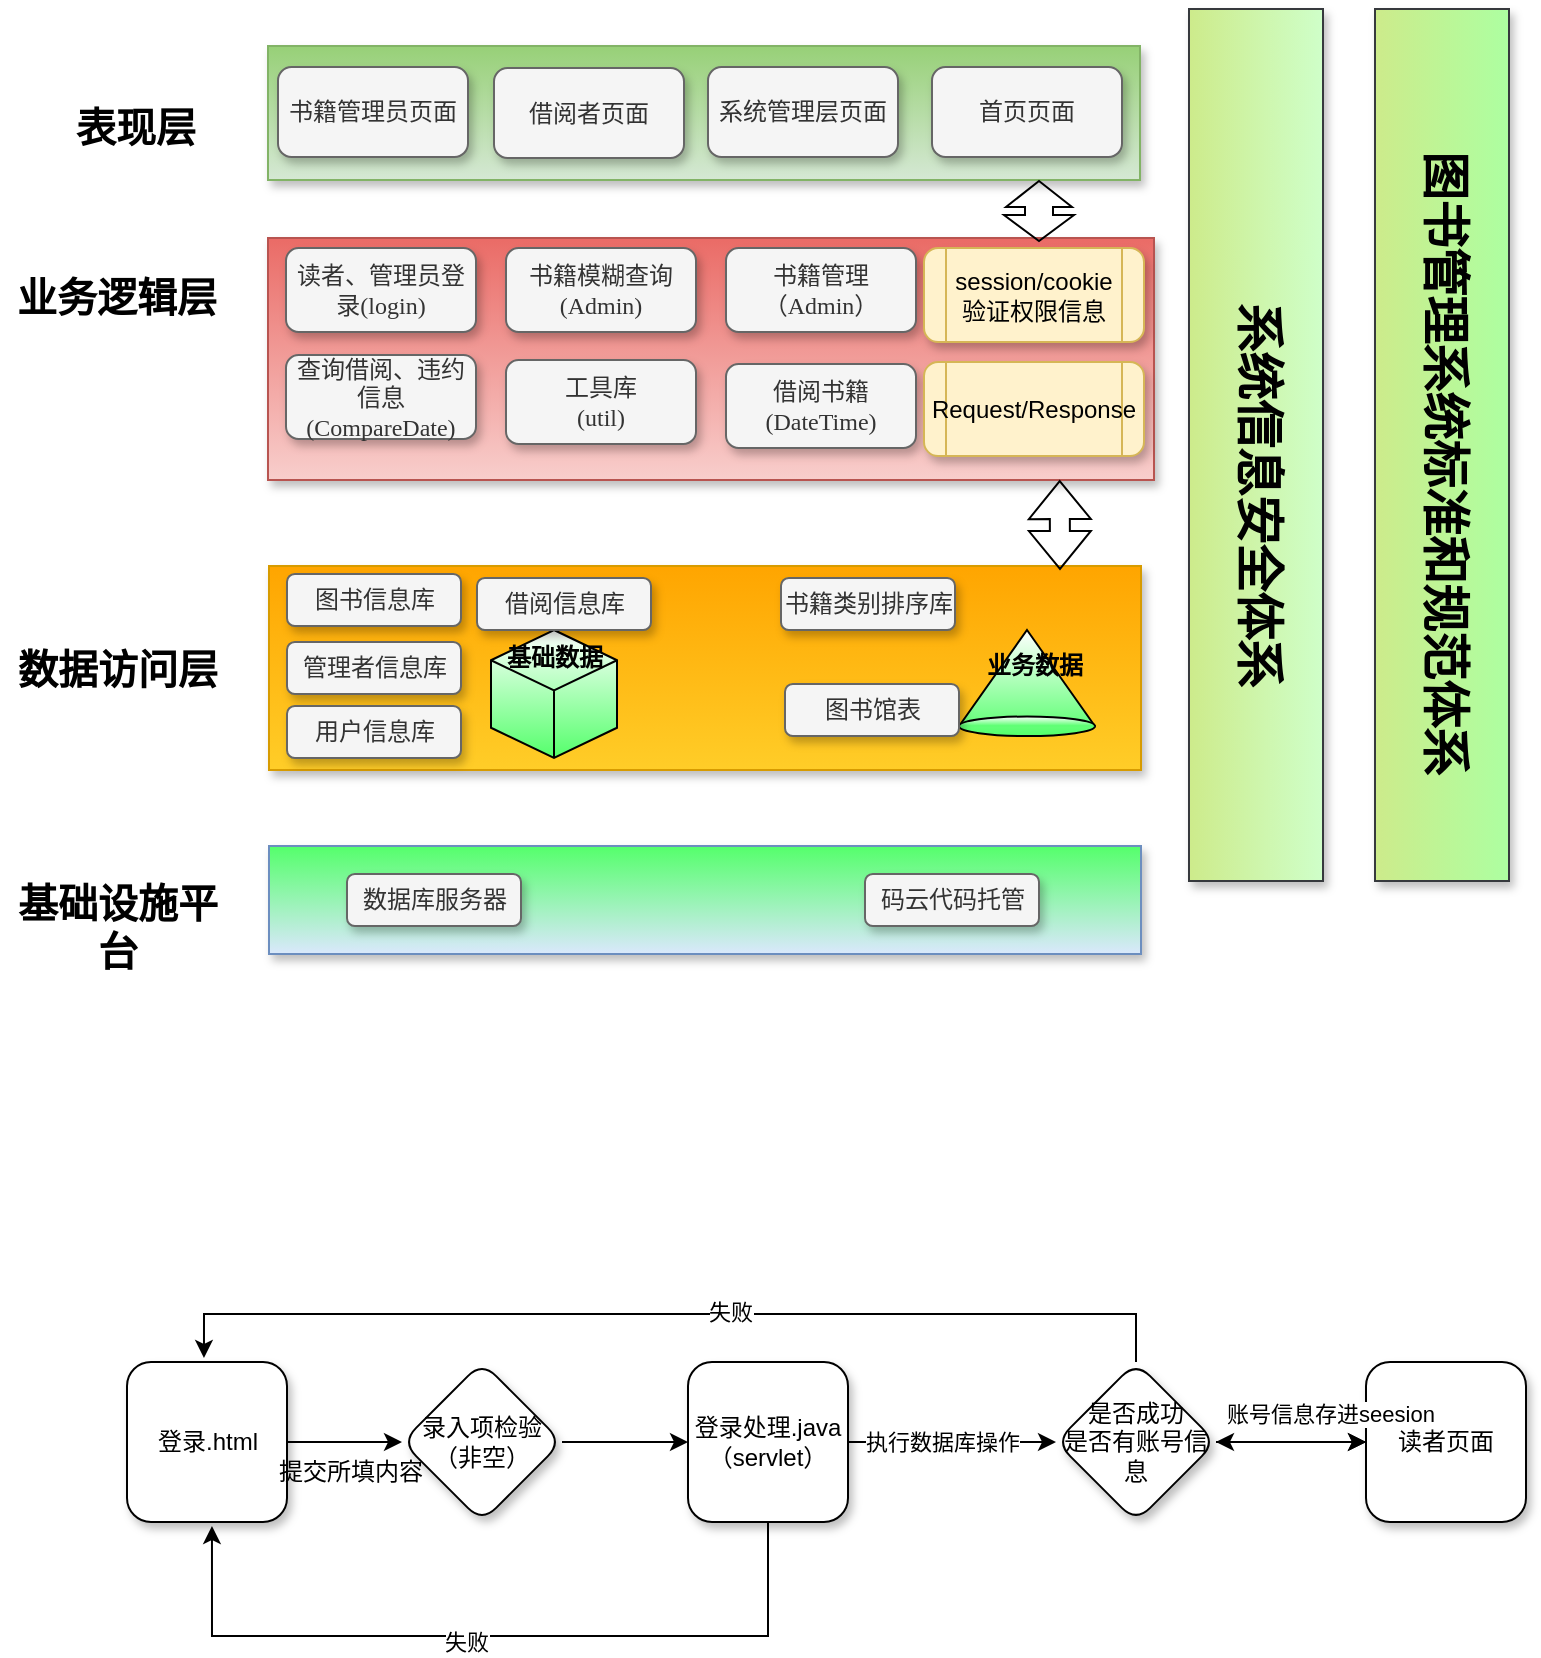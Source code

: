 <mxfile version="16.1.2" type="github">
  <diagram id="rGSmb_pIZY3zPX9j6uLZ" name="Page-1">
    <mxGraphModel dx="1461" dy="740" grid="0" gridSize="10" guides="1" tooltips="1" connect="0" arrows="1" fold="1" page="1" pageScale="1" pageWidth="827" pageHeight="1169" math="0" shadow="0">
      <root>
        <mxCell id="0" />
        <mxCell id="1" parent="0" />
        <mxCell id="xCQ0nxMYJF8ky7RXC2G_-2" value="" style="rounded=0;whiteSpace=wrap;html=1;gradientDirection=north;gradientColor=#97d077;shadow=1;spacingTop=0;perimeterSpacing=20;portConstraintRotation=0;fillColor=#d5e8d4;strokeColor=#82b366;" parent="1" vertex="1">
          <mxGeometry x="146" y="346" width="436" height="67" as="geometry" />
        </mxCell>
        <mxCell id="xCQ0nxMYJF8ky7RXC2G_-3" value="&lt;font face=&quot;宋体&quot;&gt;书籍管理员页面&lt;/font&gt;" style="rounded=1;whiteSpace=wrap;html=1;shadow=1;gradientDirection=north;fillColor=#f5f5f5;fontColor=#333333;strokeColor=#666666;" parent="1" vertex="1">
          <mxGeometry x="151" y="356.5" width="95" height="45" as="geometry" />
        </mxCell>
        <mxCell id="xCQ0nxMYJF8ky7RXC2G_-4" value="&lt;font face=&quot;宋体&quot;&gt;系统管理层页面&lt;/font&gt;" style="rounded=1;whiteSpace=wrap;html=1;shadow=1;gradientDirection=north;fillColor=#f5f5f5;fontColor=#333333;strokeColor=#666666;" parent="1" vertex="1">
          <mxGeometry x="366" y="356.5" width="95" height="45" as="geometry" />
        </mxCell>
        <mxCell id="xCQ0nxMYJF8ky7RXC2G_-5" value="&lt;font face=&quot;宋体&quot;&gt;借阅者页面&lt;/font&gt;" style="rounded=1;whiteSpace=wrap;html=1;shadow=1;gradientDirection=north;fillColor=#f5f5f5;fontColor=#333333;strokeColor=#666666;" parent="1" vertex="1">
          <mxGeometry x="259" y="357" width="95" height="45" as="geometry" />
        </mxCell>
        <mxCell id="xCQ0nxMYJF8ky7RXC2G_-6" value="&lt;font face=&quot;宋体&quot;&gt;首页页面&lt;/font&gt;" style="rounded=1;whiteSpace=wrap;html=1;shadow=1;gradientDirection=north;fillColor=#f5f5f5;fontColor=#333333;strokeColor=#666666;" parent="1" vertex="1">
          <mxGeometry x="478" y="356.5" width="95" height="45" as="geometry" />
        </mxCell>
        <mxCell id="xCQ0nxMYJF8ky7RXC2G_-7" value="" style="rounded=0;whiteSpace=wrap;html=1;gradientDirection=north;gradientColor=#ea6b66;shadow=1;spacingTop=0;perimeterSpacing=20;portConstraintRotation=0;fillColor=#f8cecc;strokeColor=#b85450;" parent="1" vertex="1">
          <mxGeometry x="146" y="442" width="443" height="121" as="geometry" />
        </mxCell>
        <mxCell id="xCQ0nxMYJF8ky7RXC2G_-8" value="&lt;h4&gt;&lt;font face=&quot;楷体&quot; style=&quot;font-size: 20px&quot;&gt;表现层&lt;/font&gt;&lt;/h4&gt;" style="text;html=1;strokeColor=none;fillColor=none;align=center;verticalAlign=middle;whiteSpace=wrap;rounded=0;shadow=1;fontFamily=Times New Roman;" parent="1" vertex="1">
          <mxGeometry x="35" y="356.5" width="90" height="58.5" as="geometry" />
        </mxCell>
        <mxCell id="xCQ0nxMYJF8ky7RXC2G_-9" value="&lt;h4&gt;&lt;font face=&quot;楷体&quot; style=&quot;font-size: 20px&quot;&gt;业务逻辑层&lt;/font&gt;&lt;/h4&gt;" style="text;html=1;strokeColor=none;fillColor=none;align=center;verticalAlign=middle;whiteSpace=wrap;rounded=0;shadow=1;fontFamily=Times New Roman;" parent="1" vertex="1">
          <mxGeometry x="16" y="442" width="109" height="58.5" as="geometry" />
        </mxCell>
        <mxCell id="xCQ0nxMYJF8ky7RXC2G_-11" value="&lt;h4&gt;&lt;font face=&quot;楷体&quot; style=&quot;font-size: 20px&quot;&gt;数据访问层&lt;/font&gt;&lt;/h4&gt;" style="text;html=1;strokeColor=none;fillColor=none;align=center;verticalAlign=middle;whiteSpace=wrap;rounded=0;shadow=1;fontFamily=Times New Roman;" parent="1" vertex="1">
          <mxGeometry x="16" y="627.75" width="109.5" height="58.5" as="geometry" />
        </mxCell>
        <mxCell id="xCQ0nxMYJF8ky7RXC2G_-13" value="" style="rounded=0;whiteSpace=wrap;html=1;gradientDirection=north;gradientColor=#ffa500;shadow=1;spacingTop=0;perimeterSpacing=20;portConstraintRotation=0;fillColor=#ffcd28;strokeColor=#d79b00;" parent="1" vertex="1">
          <mxGeometry x="146.5" y="606" width="436" height="102" as="geometry" />
        </mxCell>
        <mxCell id="xCQ0nxMYJF8ky7RXC2G_-14" value="" style="rounded=0;whiteSpace=wrap;html=1;gradientDirection=north;shadow=1;spacingTop=0;perimeterSpacing=20;portConstraintRotation=0;fillColor=#cdeb8b;strokeColor=#36393d;rotation=90;gradientColor=#CFFFC9;" parent="1" vertex="1">
          <mxGeometry x="422" y="512" width="436" height="67" as="geometry" />
        </mxCell>
        <mxCell id="xCQ0nxMYJF8ky7RXC2G_-15" value="" style="rounded=0;whiteSpace=wrap;html=1;gradientDirection=north;shadow=1;spacingTop=0;perimeterSpacing=20;portConstraintRotation=0;fillColor=#cdeb8b;strokeColor=#36393d;rotation=90;gradientColor=#ADFFA1;" parent="1" vertex="1">
          <mxGeometry x="515" y="512" width="436" height="67" as="geometry" />
        </mxCell>
        <mxCell id="xCQ0nxMYJF8ky7RXC2G_-16" value="&lt;font face=&quot;宋体&quot;&gt;系统信息安全体系&lt;/font&gt;" style="text;strokeColor=none;fillColor=none;html=1;fontSize=24;fontStyle=1;verticalAlign=middle;align=center;rounded=0;shadow=1;fontFamily=Courier New;rotation=90;" parent="1" vertex="1">
          <mxGeometry x="482.75" y="551" width="314.5" height="40" as="geometry" />
        </mxCell>
        <mxCell id="xCQ0nxMYJF8ky7RXC2G_-17" value="&lt;font face=&quot;宋体&quot;&gt;图书管理系统标准和规范体系&lt;/font&gt;" style="text;strokeColor=none;fillColor=none;html=1;fontSize=24;fontStyle=1;verticalAlign=middle;align=center;rounded=0;shadow=1;fontFamily=Courier New;rotation=90;" parent="1" vertex="1">
          <mxGeometry x="575.75" y="535" width="314.5" height="40" as="geometry" />
        </mxCell>
        <mxCell id="xCQ0nxMYJF8ky7RXC2G_-18" value="&lt;font face=&quot;宋体&quot;&gt;读者、管理员登录(login)&lt;/font&gt;" style="rounded=1;whiteSpace=wrap;html=1;shadow=1;gradientDirection=north;fillColor=#f5f5f5;fontColor=#333333;strokeColor=#666666;" parent="1" vertex="1">
          <mxGeometry x="155" y="447" width="95" height="42" as="geometry" />
        </mxCell>
        <mxCell id="xCQ0nxMYJF8ky7RXC2G_-19" value="&lt;h4&gt;&lt;font face=&quot;楷体&quot; style=&quot;font-size: 20px&quot;&gt;基础设施平台&lt;/font&gt;&lt;/h4&gt;" style="text;html=1;strokeColor=none;fillColor=none;align=center;verticalAlign=middle;whiteSpace=wrap;rounded=0;shadow=1;fontFamily=Times New Roman;" parent="1" vertex="1">
          <mxGeometry x="16" y="757" width="109.5" height="58.5" as="geometry" />
        </mxCell>
        <mxCell id="xCQ0nxMYJF8ky7RXC2G_-20" value="&lt;font face=&quot;宋体&quot;&gt;书籍模糊查询&lt;br&gt;(Admin)&lt;br&gt;&lt;/font&gt;" style="rounded=1;whiteSpace=wrap;html=1;shadow=1;gradientDirection=north;fillColor=#f5f5f5;fontColor=#333333;strokeColor=#666666;" parent="1" vertex="1">
          <mxGeometry x="265" y="447" width="95" height="42" as="geometry" />
        </mxCell>
        <mxCell id="xCQ0nxMYJF8ky7RXC2G_-21" value="&lt;font face=&quot;宋体&quot;&gt;书籍管理（Admin）&lt;/font&gt;" style="rounded=1;whiteSpace=wrap;html=1;shadow=1;gradientDirection=north;fillColor=#f5f5f5;fontColor=#333333;strokeColor=#666666;" parent="1" vertex="1">
          <mxGeometry x="375" y="447" width="95" height="42" as="geometry" />
        </mxCell>
        <mxCell id="xCQ0nxMYJF8ky7RXC2G_-22" value="&lt;font face=&quot;宋体&quot;&gt;借阅书籍&lt;br&gt;(DateTime)&lt;br&gt;&lt;/font&gt;" style="rounded=1;whiteSpace=wrap;html=1;shadow=1;gradientDirection=north;fillColor=#f5f5f5;fontColor=#333333;strokeColor=#666666;" parent="1" vertex="1">
          <mxGeometry x="375" y="505" width="95" height="42" as="geometry" />
        </mxCell>
        <mxCell id="xCQ0nxMYJF8ky7RXC2G_-23" value="&lt;font face=&quot;宋体&quot;&gt;查询借阅、违约信息(CompareDate)&lt;/font&gt;" style="rounded=1;whiteSpace=wrap;html=1;shadow=1;gradientDirection=north;fillColor=#f5f5f5;fontColor=#333333;strokeColor=#666666;" parent="1" vertex="1">
          <mxGeometry x="155" y="500.5" width="95" height="42" as="geometry" />
        </mxCell>
        <mxCell id="xCQ0nxMYJF8ky7RXC2G_-26" value="&lt;font face=&quot;宋体&quot;&gt;工具库&lt;br&gt;(util)&lt;br&gt;&lt;/font&gt;" style="rounded=1;whiteSpace=wrap;html=1;shadow=1;gradientDirection=north;fillColor=#f5f5f5;fontColor=#333333;strokeColor=#666666;" parent="1" vertex="1">
          <mxGeometry x="265" y="503" width="95" height="42" as="geometry" />
        </mxCell>
        <mxCell id="VZruGt7_fquRSm-Is5DC-7" value="" style="rounded=0;whiteSpace=wrap;html=1;gradientDirection=north;shadow=1;spacingTop=0;perimeterSpacing=20;portConstraintRotation=0;fillColor=#dae8fc;strokeColor=#6c8ebf;gradientColor=#54FF6B;" parent="1" vertex="1">
          <mxGeometry x="146.5" y="746" width="436" height="54" as="geometry" />
        </mxCell>
        <mxCell id="VZruGt7_fquRSm-Is5DC-9" value="" style="html=1;whiteSpace=wrap;shape=isoCube2;backgroundOutline=1;isoAngle=15;sketch=0;gradientColor=#54FF6B;" parent="1" vertex="1">
          <mxGeometry x="257.5" y="638" width="63" height="64" as="geometry" />
        </mxCell>
        <mxCell id="VZruGt7_fquRSm-Is5DC-10" value="&lt;font face=&quot;宋体&quot; style=&quot;font-size: 12px&quot;&gt;基础数据&lt;/font&gt;" style="text;strokeColor=none;fillColor=none;html=1;fontSize=24;fontStyle=1;verticalAlign=middle;align=center;rounded=0;shadow=1;fontFamily=Courier New;rotation=0;direction=east;" parent="1" vertex="1">
          <mxGeometry x="222" y="642" width="134" height="16" as="geometry" />
        </mxCell>
        <mxCell id="VZruGt7_fquRSm-Is5DC-11" value="&lt;font face=&quot;宋体&quot;&gt;图书信息库&lt;/font&gt;" style="rounded=1;whiteSpace=wrap;html=1;shadow=1;gradientDirection=north;fillColor=#f5f5f5;fontColor=#333333;strokeColor=#666666;" parent="1" vertex="1">
          <mxGeometry x="155.5" y="610" width="87" height="26" as="geometry" />
        </mxCell>
        <mxCell id="VZruGt7_fquRSm-Is5DC-12" value="&lt;font face=&quot;宋体&quot;&gt;管理者信息库&lt;/font&gt;" style="rounded=1;whiteSpace=wrap;html=1;shadow=1;gradientDirection=north;fillColor=#f5f5f5;fontColor=#333333;strokeColor=#666666;" parent="1" vertex="1">
          <mxGeometry x="155.5" y="644" width="87" height="26" as="geometry" />
        </mxCell>
        <mxCell id="VZruGt7_fquRSm-Is5DC-13" value="&lt;font face=&quot;宋体&quot;&gt;用户信息库&lt;/font&gt;" style="rounded=1;whiteSpace=wrap;html=1;shadow=1;gradientDirection=north;fillColor=#f5f5f5;fontColor=#333333;strokeColor=#666666;" parent="1" vertex="1">
          <mxGeometry x="155.5" y="676" width="87" height="26" as="geometry" />
        </mxCell>
        <mxCell id="VZruGt7_fquRSm-Is5DC-14" value="&lt;font face=&quot;宋体&quot;&gt;借阅信息库&lt;/font&gt;" style="rounded=1;whiteSpace=wrap;html=1;shadow=1;gradientDirection=north;fillColor=#f5f5f5;fontColor=#333333;strokeColor=#666666;" parent="1" vertex="1">
          <mxGeometry x="250.5" y="612" width="87" height="26" as="geometry" />
        </mxCell>
        <mxCell id="VZruGt7_fquRSm-Is5DC-15" value="" style="verticalLabelPosition=bottom;verticalAlign=top;html=1;shape=mxgraph.basic.cone;sketch=0;fontSize=12;gradientColor=#54FF6B;" parent="1" vertex="1">
          <mxGeometry x="491.5" y="638" width="68" height="53" as="geometry" />
        </mxCell>
        <mxCell id="VZruGt7_fquRSm-Is5DC-17" value="&lt;font face=&quot;宋体&quot; style=&quot;font-size: 12px&quot;&gt;业务数据&lt;/font&gt;" style="text;strokeColor=none;fillColor=none;html=1;fontSize=24;fontStyle=1;verticalAlign=middle;align=center;rounded=0;shadow=1;fontFamily=Courier New;rotation=0;direction=east;" parent="1" vertex="1">
          <mxGeometry x="462" y="646" width="134" height="16" as="geometry" />
        </mxCell>
        <mxCell id="VZruGt7_fquRSm-Is5DC-18" value="&lt;font face=&quot;宋体&quot;&gt;书籍类别排序库&lt;/font&gt;" style="rounded=1;whiteSpace=wrap;html=1;shadow=1;gradientDirection=north;fillColor=#f5f5f5;fontColor=#333333;strokeColor=#666666;" parent="1" vertex="1">
          <mxGeometry x="402.5" y="612" width="87" height="26" as="geometry" />
        </mxCell>
        <mxCell id="VZruGt7_fquRSm-Is5DC-19" value="&lt;font face=&quot;宋体&quot;&gt;图书馆表&lt;/font&gt;" style="rounded=1;whiteSpace=wrap;html=1;shadow=1;gradientDirection=north;fillColor=#f5f5f5;fontColor=#333333;strokeColor=#666666;" parent="1" vertex="1">
          <mxGeometry x="404.5" y="665" width="87" height="26" as="geometry" />
        </mxCell>
        <mxCell id="VZruGt7_fquRSm-Is5DC-20" value="&lt;font face=&quot;宋体&quot;&gt;数据库服务器&lt;/font&gt;" style="rounded=1;whiteSpace=wrap;html=1;shadow=1;gradientDirection=north;fillColor=#f5f5f5;fontColor=#333333;strokeColor=#666666;" parent="1" vertex="1">
          <mxGeometry x="185.5" y="760" width="87" height="26" as="geometry" />
        </mxCell>
        <mxCell id="VZruGt7_fquRSm-Is5DC-21" value="&lt;font face=&quot;宋体&quot;&gt;码云代码托管&lt;/font&gt;" style="rounded=1;whiteSpace=wrap;html=1;shadow=1;gradientDirection=north;fillColor=#f5f5f5;fontColor=#333333;strokeColor=#666666;" parent="1" vertex="1">
          <mxGeometry x="444.5" y="760" width="87" height="26" as="geometry" />
        </mxCell>
        <mxCell id="Mgyk64NdSJGYaR96-P3A-1" value="session/cookie&lt;br&gt;验证权限信息" style="shape=process;whiteSpace=wrap;html=1;backgroundOutline=1;rounded=1;shadow=1;fillColor=#fff2cc;strokeColor=#d6b656;" vertex="1" parent="1">
          <mxGeometry x="474" y="447" width="110" height="47" as="geometry" />
        </mxCell>
        <mxCell id="Mgyk64NdSJGYaR96-P3A-4" value="Request/Response" style="shape=process;whiteSpace=wrap;html=1;backgroundOutline=1;rounded=1;shadow=1;fillColor=#fff2cc;strokeColor=#d6b656;" vertex="1" parent="1">
          <mxGeometry x="474" y="504" width="110" height="47" as="geometry" />
        </mxCell>
        <mxCell id="Mgyk64NdSJGYaR96-P3A-5" value="" style="shape=flexArrow;endArrow=classic;startArrow=classic;html=1;rounded=0;entryX=0.861;entryY=0.876;entryDx=0;entryDy=0;entryPerimeter=0;" edge="1" parent="1" target="xCQ0nxMYJF8ky7RXC2G_-7">
          <mxGeometry width="100" height="100" relative="1" as="geometry">
            <mxPoint x="542" y="608" as="sourcePoint" />
            <mxPoint x="471" y="572" as="targetPoint" />
          </mxGeometry>
        </mxCell>
        <mxCell id="Mgyk64NdSJGYaR96-P3A-7" value="" style="shape=flexArrow;endArrow=classic;startArrow=classic;html=1;rounded=0;endWidth=18;endSize=4;width=14;startSize=4;" edge="1" parent="1">
          <mxGeometry width="100" height="100" relative="1" as="geometry">
            <mxPoint x="531.5" y="444" as="sourcePoint" />
            <mxPoint x="531.5" y="413" as="targetPoint" />
          </mxGeometry>
        </mxCell>
        <mxCell id="Mgyk64NdSJGYaR96-P3A-13" value="" style="edgeStyle=orthogonalEdgeStyle;rounded=0;orthogonalLoop=1;jettySize=auto;html=1;" edge="1" parent="1" source="Mgyk64NdSJGYaR96-P3A-8" target="Mgyk64NdSJGYaR96-P3A-9">
          <mxGeometry relative="1" as="geometry" />
        </mxCell>
        <mxCell id="Mgyk64NdSJGYaR96-P3A-8" value="登录.html" style="whiteSpace=wrap;html=1;aspect=fixed;rounded=1;shadow=1;" vertex="1" parent="1">
          <mxGeometry x="75.5" y="1004" width="80" height="80" as="geometry" />
        </mxCell>
        <mxCell id="Mgyk64NdSJGYaR96-P3A-15" style="edgeStyle=orthogonalEdgeStyle;rounded=0;orthogonalLoop=1;jettySize=auto;html=1;" edge="1" parent="1" source="Mgyk64NdSJGYaR96-P3A-9" target="Mgyk64NdSJGYaR96-P3A-10">
          <mxGeometry relative="1" as="geometry" />
        </mxCell>
        <mxCell id="Mgyk64NdSJGYaR96-P3A-9" value="录入项检验&lt;br&gt;（非空）" style="rhombus;whiteSpace=wrap;html=1;rounded=1;shadow=1;" vertex="1" parent="1">
          <mxGeometry x="213" y="1004" width="80" height="80" as="geometry" />
        </mxCell>
        <mxCell id="Mgyk64NdSJGYaR96-P3A-16" style="edgeStyle=orthogonalEdgeStyle;rounded=0;orthogonalLoop=1;jettySize=auto;html=1;" edge="1" parent="1" source="Mgyk64NdSJGYaR96-P3A-10" target="Mgyk64NdSJGYaR96-P3A-11">
          <mxGeometry relative="1" as="geometry" />
        </mxCell>
        <mxCell id="Mgyk64NdSJGYaR96-P3A-18" value="执行数据库操作" style="edgeLabel;html=1;align=center;verticalAlign=middle;resizable=0;points=[];" vertex="1" connectable="0" parent="Mgyk64NdSJGYaR96-P3A-16">
          <mxGeometry x="-0.211" y="-1" relative="1" as="geometry">
            <mxPoint x="6" y="-1" as="offset" />
          </mxGeometry>
        </mxCell>
        <mxCell id="Mgyk64NdSJGYaR96-P3A-22" style="edgeStyle=orthogonalEdgeStyle;rounded=0;orthogonalLoop=1;jettySize=auto;html=1;entryX=0.531;entryY=1.025;entryDx=0;entryDy=0;entryPerimeter=0;" edge="1" parent="1" source="Mgyk64NdSJGYaR96-P3A-10" target="Mgyk64NdSJGYaR96-P3A-8">
          <mxGeometry relative="1" as="geometry">
            <mxPoint x="120" y="1141" as="targetPoint" />
            <Array as="points">
              <mxPoint x="396" y="1141" />
              <mxPoint x="118" y="1141" />
            </Array>
          </mxGeometry>
        </mxCell>
        <mxCell id="Mgyk64NdSJGYaR96-P3A-23" value="失败" style="edgeLabel;html=1;align=center;verticalAlign=middle;resizable=0;points=[];" vertex="1" connectable="0" parent="Mgyk64NdSJGYaR96-P3A-22">
          <mxGeometry x="0.067" y="3" relative="1" as="geometry">
            <mxPoint as="offset" />
          </mxGeometry>
        </mxCell>
        <mxCell id="Mgyk64NdSJGYaR96-P3A-10" value="登录处理.java&lt;br&gt;（servlet）" style="whiteSpace=wrap;html=1;aspect=fixed;rounded=1;shadow=1;" vertex="1" parent="1">
          <mxGeometry x="356" y="1004" width="80" height="80" as="geometry" />
        </mxCell>
        <mxCell id="Mgyk64NdSJGYaR96-P3A-17" style="edgeStyle=orthogonalEdgeStyle;rounded=0;orthogonalLoop=1;jettySize=auto;html=1;" edge="1" parent="1" target="Mgyk64NdSJGYaR96-P3A-12">
          <mxGeometry relative="1" as="geometry">
            <mxPoint x="628" y="1044" as="sourcePoint" />
            <Array as="points">
              <mxPoint x="628" y="1044" />
              <mxPoint x="628" y="1044" />
            </Array>
          </mxGeometry>
        </mxCell>
        <mxCell id="Mgyk64NdSJGYaR96-P3A-20" style="edgeStyle=orthogonalEdgeStyle;rounded=0;orthogonalLoop=1;jettySize=auto;html=1;entryX=0.481;entryY=-0.025;entryDx=0;entryDy=0;entryPerimeter=0;" edge="1" parent="1" source="Mgyk64NdSJGYaR96-P3A-11" target="Mgyk64NdSJGYaR96-P3A-8">
          <mxGeometry relative="1" as="geometry">
            <mxPoint x="110" y="963" as="targetPoint" />
            <Array as="points">
              <mxPoint x="580" y="980" />
              <mxPoint x="114" y="980" />
            </Array>
          </mxGeometry>
        </mxCell>
        <mxCell id="Mgyk64NdSJGYaR96-P3A-21" value="失败" style="edgeLabel;html=1;align=center;verticalAlign=middle;resizable=0;points=[];" vertex="1" connectable="0" parent="Mgyk64NdSJGYaR96-P3A-20">
          <mxGeometry x="-0.113" y="-1" relative="1" as="geometry">
            <mxPoint as="offset" />
          </mxGeometry>
        </mxCell>
        <mxCell id="Mgyk64NdSJGYaR96-P3A-26" value="" style="edgeStyle=orthogonalEdgeStyle;rounded=0;orthogonalLoop=1;jettySize=auto;html=1;" edge="1" parent="1" source="Mgyk64NdSJGYaR96-P3A-11" target="Mgyk64NdSJGYaR96-P3A-12">
          <mxGeometry relative="1" as="geometry">
            <Array as="points">
              <mxPoint x="641" y="1044" />
              <mxPoint x="641" y="1044" />
            </Array>
          </mxGeometry>
        </mxCell>
        <mxCell id="Mgyk64NdSJGYaR96-P3A-11" value="是否成功&lt;br&gt;是否有账号信息" style="rhombus;whiteSpace=wrap;html=1;rounded=1;shadow=1;" vertex="1" parent="1">
          <mxGeometry x="540" y="1004" width="80" height="80" as="geometry" />
        </mxCell>
        <mxCell id="Mgyk64NdSJGYaR96-P3A-40" value="" style="edgeStyle=orthogonalEdgeStyle;rounded=0;orthogonalLoop=1;jettySize=auto;html=1;" edge="1" parent="1" source="Mgyk64NdSJGYaR96-P3A-12" target="Mgyk64NdSJGYaR96-P3A-11">
          <mxGeometry relative="1" as="geometry" />
        </mxCell>
        <mxCell id="Mgyk64NdSJGYaR96-P3A-12" value="读者页面" style="whiteSpace=wrap;html=1;aspect=fixed;rounded=1;shadow=1;" vertex="1" parent="1">
          <mxGeometry x="695" y="1004" width="80" height="80" as="geometry" />
        </mxCell>
        <mxCell id="Mgyk64NdSJGYaR96-P3A-14" value="提交所填内容" style="text;html=1;align=center;verticalAlign=middle;resizable=0;points=[];autosize=1;strokeColor=none;fillColor=none;" vertex="1" parent="1">
          <mxGeometry x="146" y="1050" width="82" height="18" as="geometry" />
        </mxCell>
        <mxCell id="Mgyk64NdSJGYaR96-P3A-41" value="账号信息存进seesion" style="edgeLabel;html=1;align=center;verticalAlign=middle;resizable=0;points=[];" vertex="1" connectable="0" parent="1">
          <mxGeometry x="531.5" y="1050" as="geometry">
            <mxPoint x="145" y="-20" as="offset" />
          </mxGeometry>
        </mxCell>
      </root>
    </mxGraphModel>
  </diagram>
</mxfile>
